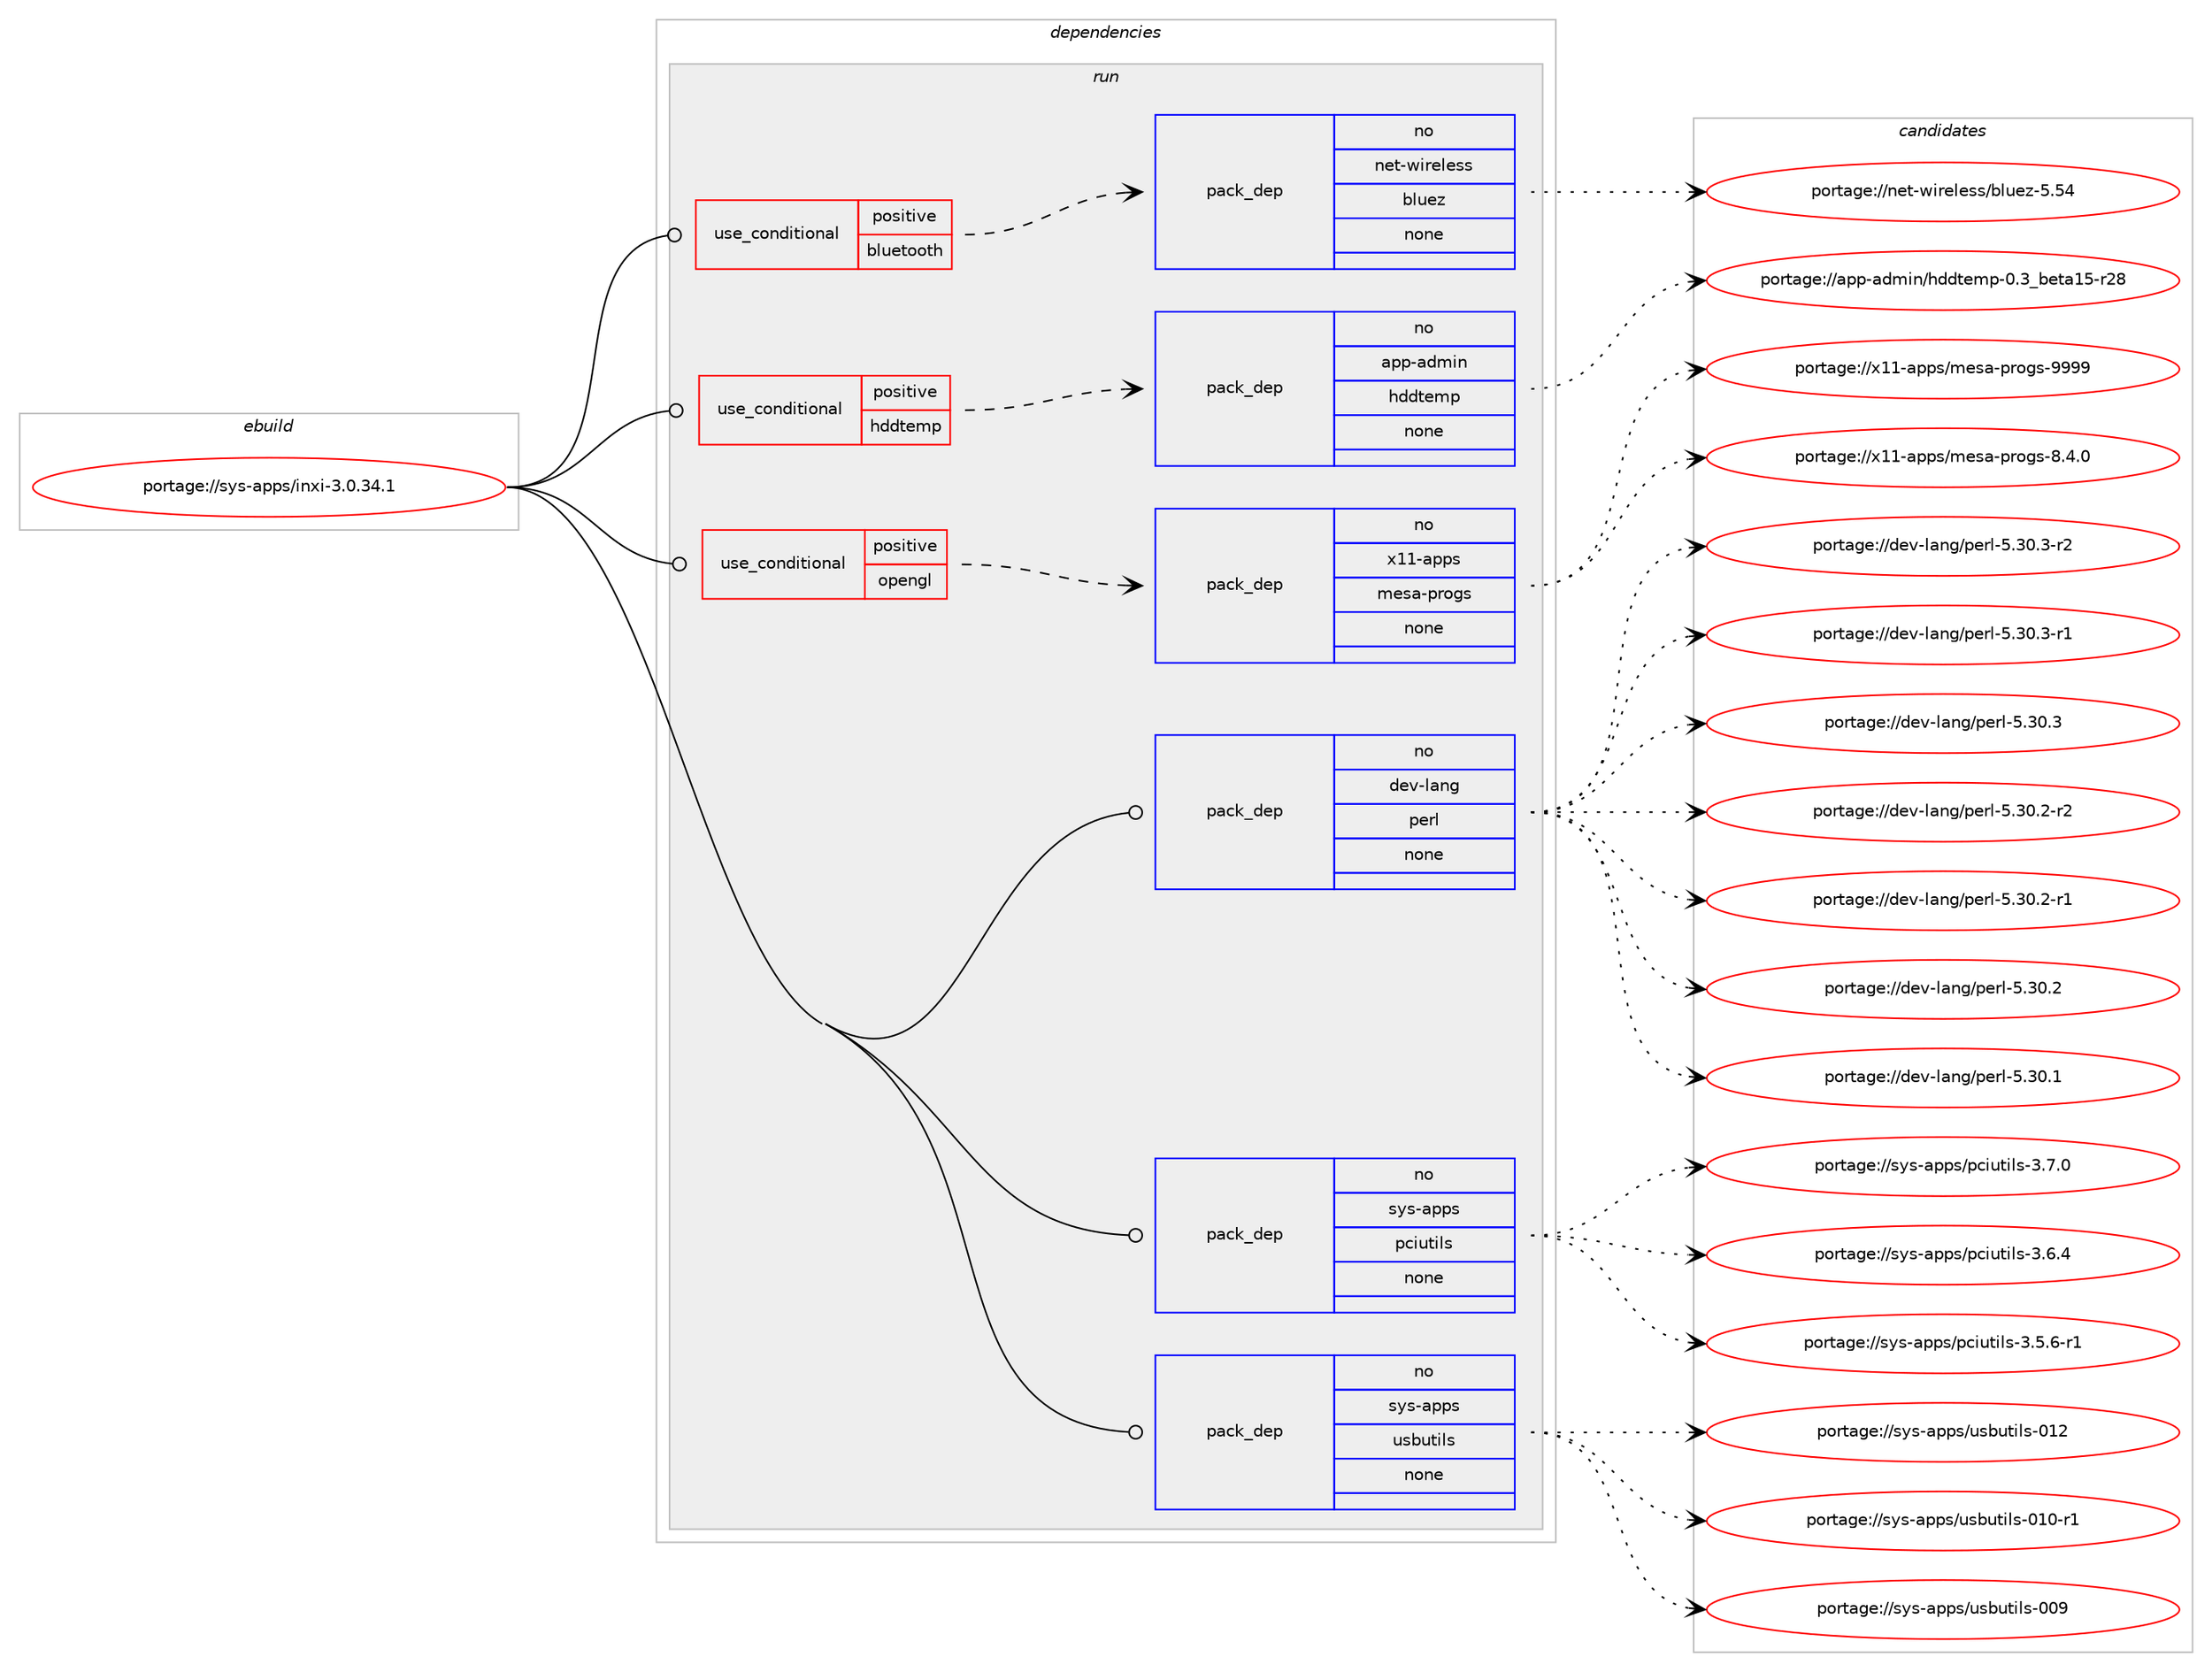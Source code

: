 digraph prolog {

# *************
# Graph options
# *************

newrank=true;
concentrate=true;
compound=true;
graph [rankdir=LR,fontname=Helvetica,fontsize=10,ranksep=1.5];#, ranksep=2.5, nodesep=0.2];
edge  [arrowhead=vee];
node  [fontname=Helvetica,fontsize=10];

# **********
# The ebuild
# **********

subgraph cluster_leftcol {
color=gray;
rank=same;
label=<<i>ebuild</i>>;
id [label="portage://sys-apps/inxi-3.0.34.1", color=red, width=4, href="../sys-apps/inxi-3.0.34.1.svg"];
}

# ****************
# The dependencies
# ****************

subgraph cluster_midcol {
color=gray;
label=<<i>dependencies</i>>;
subgraph cluster_compile {
fillcolor="#eeeeee";
style=filled;
label=<<i>compile</i>>;
}
subgraph cluster_compileandrun {
fillcolor="#eeeeee";
style=filled;
label=<<i>compile and run</i>>;
}
subgraph cluster_run {
fillcolor="#eeeeee";
style=filled;
label=<<i>run</i>>;
subgraph cond420 {
dependency3154 [label=<<TABLE BORDER="0" CELLBORDER="1" CELLSPACING="0" CELLPADDING="4"><TR><TD ROWSPAN="3" CELLPADDING="10">use_conditional</TD></TR><TR><TD>positive</TD></TR><TR><TD>bluetooth</TD></TR></TABLE>>, shape=none, color=red];
subgraph pack2670 {
dependency3155 [label=<<TABLE BORDER="0" CELLBORDER="1" CELLSPACING="0" CELLPADDING="4" WIDTH="220"><TR><TD ROWSPAN="6" CELLPADDING="30">pack_dep</TD></TR><TR><TD WIDTH="110">no</TD></TR><TR><TD>net-wireless</TD></TR><TR><TD>bluez</TD></TR><TR><TD>none</TD></TR><TR><TD></TD></TR></TABLE>>, shape=none, color=blue];
}
dependency3154:e -> dependency3155:w [weight=20,style="dashed",arrowhead="vee"];
}
id:e -> dependency3154:w [weight=20,style="solid",arrowhead="odot"];
subgraph cond421 {
dependency3156 [label=<<TABLE BORDER="0" CELLBORDER="1" CELLSPACING="0" CELLPADDING="4"><TR><TD ROWSPAN="3" CELLPADDING="10">use_conditional</TD></TR><TR><TD>positive</TD></TR><TR><TD>hddtemp</TD></TR></TABLE>>, shape=none, color=red];
subgraph pack2671 {
dependency3157 [label=<<TABLE BORDER="0" CELLBORDER="1" CELLSPACING="0" CELLPADDING="4" WIDTH="220"><TR><TD ROWSPAN="6" CELLPADDING="30">pack_dep</TD></TR><TR><TD WIDTH="110">no</TD></TR><TR><TD>app-admin</TD></TR><TR><TD>hddtemp</TD></TR><TR><TD>none</TD></TR><TR><TD></TD></TR></TABLE>>, shape=none, color=blue];
}
dependency3156:e -> dependency3157:w [weight=20,style="dashed",arrowhead="vee"];
}
id:e -> dependency3156:w [weight=20,style="solid",arrowhead="odot"];
subgraph cond422 {
dependency3158 [label=<<TABLE BORDER="0" CELLBORDER="1" CELLSPACING="0" CELLPADDING="4"><TR><TD ROWSPAN="3" CELLPADDING="10">use_conditional</TD></TR><TR><TD>positive</TD></TR><TR><TD>opengl</TD></TR></TABLE>>, shape=none, color=red];
subgraph pack2672 {
dependency3159 [label=<<TABLE BORDER="0" CELLBORDER="1" CELLSPACING="0" CELLPADDING="4" WIDTH="220"><TR><TD ROWSPAN="6" CELLPADDING="30">pack_dep</TD></TR><TR><TD WIDTH="110">no</TD></TR><TR><TD>x11-apps</TD></TR><TR><TD>mesa-progs</TD></TR><TR><TD>none</TD></TR><TR><TD></TD></TR></TABLE>>, shape=none, color=blue];
}
dependency3158:e -> dependency3159:w [weight=20,style="dashed",arrowhead="vee"];
}
id:e -> dependency3158:w [weight=20,style="solid",arrowhead="odot"];
subgraph pack2673 {
dependency3160 [label=<<TABLE BORDER="0" CELLBORDER="1" CELLSPACING="0" CELLPADDING="4" WIDTH="220"><TR><TD ROWSPAN="6" CELLPADDING="30">pack_dep</TD></TR><TR><TD WIDTH="110">no</TD></TR><TR><TD>dev-lang</TD></TR><TR><TD>perl</TD></TR><TR><TD>none</TD></TR><TR><TD></TD></TR></TABLE>>, shape=none, color=blue];
}
id:e -> dependency3160:w [weight=20,style="solid",arrowhead="odot"];
subgraph pack2674 {
dependency3161 [label=<<TABLE BORDER="0" CELLBORDER="1" CELLSPACING="0" CELLPADDING="4" WIDTH="220"><TR><TD ROWSPAN="6" CELLPADDING="30">pack_dep</TD></TR><TR><TD WIDTH="110">no</TD></TR><TR><TD>sys-apps</TD></TR><TR><TD>pciutils</TD></TR><TR><TD>none</TD></TR><TR><TD></TD></TR></TABLE>>, shape=none, color=blue];
}
id:e -> dependency3161:w [weight=20,style="solid",arrowhead="odot"];
subgraph pack2675 {
dependency3162 [label=<<TABLE BORDER="0" CELLBORDER="1" CELLSPACING="0" CELLPADDING="4" WIDTH="220"><TR><TD ROWSPAN="6" CELLPADDING="30">pack_dep</TD></TR><TR><TD WIDTH="110">no</TD></TR><TR><TD>sys-apps</TD></TR><TR><TD>usbutils</TD></TR><TR><TD>none</TD></TR><TR><TD></TD></TR></TABLE>>, shape=none, color=blue];
}
id:e -> dependency3162:w [weight=20,style="solid",arrowhead="odot"];
}
}

# **************
# The candidates
# **************

subgraph cluster_choices {
rank=same;
color=gray;
label=<<i>candidates</i>>;

subgraph choice2670 {
color=black;
nodesep=1;
choice1101011164511910511410110810111511547981081171011224553465352 [label="portage://net-wireless/bluez-5.54", color=red, width=4,href="../net-wireless/bluez-5.54.svg"];
dependency3155:e -> choice1101011164511910511410110810111511547981081171011224553465352:w [style=dotted,weight="100"];
}
subgraph choice2671 {
color=black;
nodesep=1;
choice97112112459710010910511047104100100116101109112454846519598101116974953451145056 [label="portage://app-admin/hddtemp-0.3_beta15-r28", color=red, width=4,href="../app-admin/hddtemp-0.3_beta15-r28.svg"];
dependency3157:e -> choice97112112459710010910511047104100100116101109112454846519598101116974953451145056:w [style=dotted,weight="100"];
}
subgraph choice2672 {
color=black;
nodesep=1;
choice120494945971121121154710910111597451121141111031154557575757 [label="portage://x11-apps/mesa-progs-9999", color=red, width=4,href="../x11-apps/mesa-progs-9999.svg"];
choice12049494597112112115471091011159745112114111103115455646524648 [label="portage://x11-apps/mesa-progs-8.4.0", color=red, width=4,href="../x11-apps/mesa-progs-8.4.0.svg"];
dependency3159:e -> choice120494945971121121154710910111597451121141111031154557575757:w [style=dotted,weight="100"];
dependency3159:e -> choice12049494597112112115471091011159745112114111103115455646524648:w [style=dotted,weight="100"];
}
subgraph choice2673 {
color=black;
nodesep=1;
choice100101118451089711010347112101114108455346514846514511450 [label="portage://dev-lang/perl-5.30.3-r2", color=red, width=4,href="../dev-lang/perl-5.30.3-r2.svg"];
choice100101118451089711010347112101114108455346514846514511449 [label="portage://dev-lang/perl-5.30.3-r1", color=red, width=4,href="../dev-lang/perl-5.30.3-r1.svg"];
choice10010111845108971101034711210111410845534651484651 [label="portage://dev-lang/perl-5.30.3", color=red, width=4,href="../dev-lang/perl-5.30.3.svg"];
choice100101118451089711010347112101114108455346514846504511450 [label="portage://dev-lang/perl-5.30.2-r2", color=red, width=4,href="../dev-lang/perl-5.30.2-r2.svg"];
choice100101118451089711010347112101114108455346514846504511449 [label="portage://dev-lang/perl-5.30.2-r1", color=red, width=4,href="../dev-lang/perl-5.30.2-r1.svg"];
choice10010111845108971101034711210111410845534651484650 [label="portage://dev-lang/perl-5.30.2", color=red, width=4,href="../dev-lang/perl-5.30.2.svg"];
choice10010111845108971101034711210111410845534651484649 [label="portage://dev-lang/perl-5.30.1", color=red, width=4,href="../dev-lang/perl-5.30.1.svg"];
dependency3160:e -> choice100101118451089711010347112101114108455346514846514511450:w [style=dotted,weight="100"];
dependency3160:e -> choice100101118451089711010347112101114108455346514846514511449:w [style=dotted,weight="100"];
dependency3160:e -> choice10010111845108971101034711210111410845534651484651:w [style=dotted,weight="100"];
dependency3160:e -> choice100101118451089711010347112101114108455346514846504511450:w [style=dotted,weight="100"];
dependency3160:e -> choice100101118451089711010347112101114108455346514846504511449:w [style=dotted,weight="100"];
dependency3160:e -> choice10010111845108971101034711210111410845534651484650:w [style=dotted,weight="100"];
dependency3160:e -> choice10010111845108971101034711210111410845534651484649:w [style=dotted,weight="100"];
}
subgraph choice2674 {
color=black;
nodesep=1;
choice11512111545971121121154711299105117116105108115455146554648 [label="portage://sys-apps/pciutils-3.7.0", color=red, width=4,href="../sys-apps/pciutils-3.7.0.svg"];
choice11512111545971121121154711299105117116105108115455146544652 [label="portage://sys-apps/pciutils-3.6.4", color=red, width=4,href="../sys-apps/pciutils-3.6.4.svg"];
choice115121115459711211211547112991051171161051081154551465346544511449 [label="portage://sys-apps/pciutils-3.5.6-r1", color=red, width=4,href="../sys-apps/pciutils-3.5.6-r1.svg"];
dependency3161:e -> choice11512111545971121121154711299105117116105108115455146554648:w [style=dotted,weight="100"];
dependency3161:e -> choice11512111545971121121154711299105117116105108115455146544652:w [style=dotted,weight="100"];
dependency3161:e -> choice115121115459711211211547112991051171161051081154551465346544511449:w [style=dotted,weight="100"];
}
subgraph choice2675 {
color=black;
nodesep=1;
choice1151211154597112112115471171159811711610510811545484950 [label="portage://sys-apps/usbutils-012", color=red, width=4,href="../sys-apps/usbutils-012.svg"];
choice11512111545971121121154711711598117116105108115454849484511449 [label="portage://sys-apps/usbutils-010-r1", color=red, width=4,href="../sys-apps/usbutils-010-r1.svg"];
choice1151211154597112112115471171159811711610510811545484857 [label="portage://sys-apps/usbutils-009", color=red, width=4,href="../sys-apps/usbutils-009.svg"];
dependency3162:e -> choice1151211154597112112115471171159811711610510811545484950:w [style=dotted,weight="100"];
dependency3162:e -> choice11512111545971121121154711711598117116105108115454849484511449:w [style=dotted,weight="100"];
dependency3162:e -> choice1151211154597112112115471171159811711610510811545484857:w [style=dotted,weight="100"];
}
}

}
